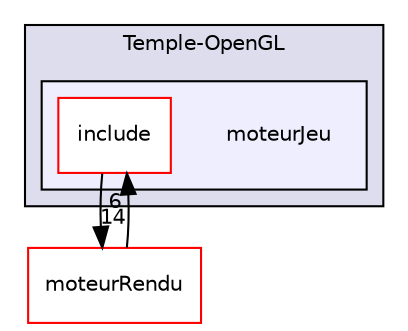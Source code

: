 digraph "/home/bastien/Bureau/Temple-OpenGL/moteurJeu" {
  bgcolor=transparent;
  compound=true
  node [ fontsize="10", fontname="Helvetica"];
  edge [ labelfontsize="10", labelfontname="Helvetica"];
  subgraph clusterdir_8f58229c129fbec5a597693b2a091b41 {
    graph [ bgcolor="#ddddee", pencolor="black", label="Temple-OpenGL" fontname="Helvetica", fontsize="10", URL="dir_8f58229c129fbec5a597693b2a091b41.html"]
  subgraph clusterdir_ac034f0d507295612ba9d7c994ada95f {
    graph [ bgcolor="#eeeeff", pencolor="black", label="" URL="dir_ac034f0d507295612ba9d7c994ada95f.html"];
    dir_ac034f0d507295612ba9d7c994ada95f [shape=plaintext label="moteurJeu"];
    dir_3c3672f4ea64dd24918814cf7ab158d5 [shape=box label="include" color="red" fillcolor="white" style="filled" URL="dir_3c3672f4ea64dd24918814cf7ab158d5.html"];
  }
  }
  dir_2098160b2e315be4ae8a7d2dbc0c58ea [shape=box label="moteurRendu" color="red" URL="dir_2098160b2e315be4ae8a7d2dbc0c58ea.html"];
  dir_2098160b2e315be4ae8a7d2dbc0c58ea->dir_3c3672f4ea64dd24918814cf7ab158d5 [headlabel="6", labeldistance=1.5 headhref="dir_000004_000002.html"];
  dir_3c3672f4ea64dd24918814cf7ab158d5->dir_2098160b2e315be4ae8a7d2dbc0c58ea [headlabel="14", labeldistance=1.5 headhref="dir_000002_000004.html"];
}
